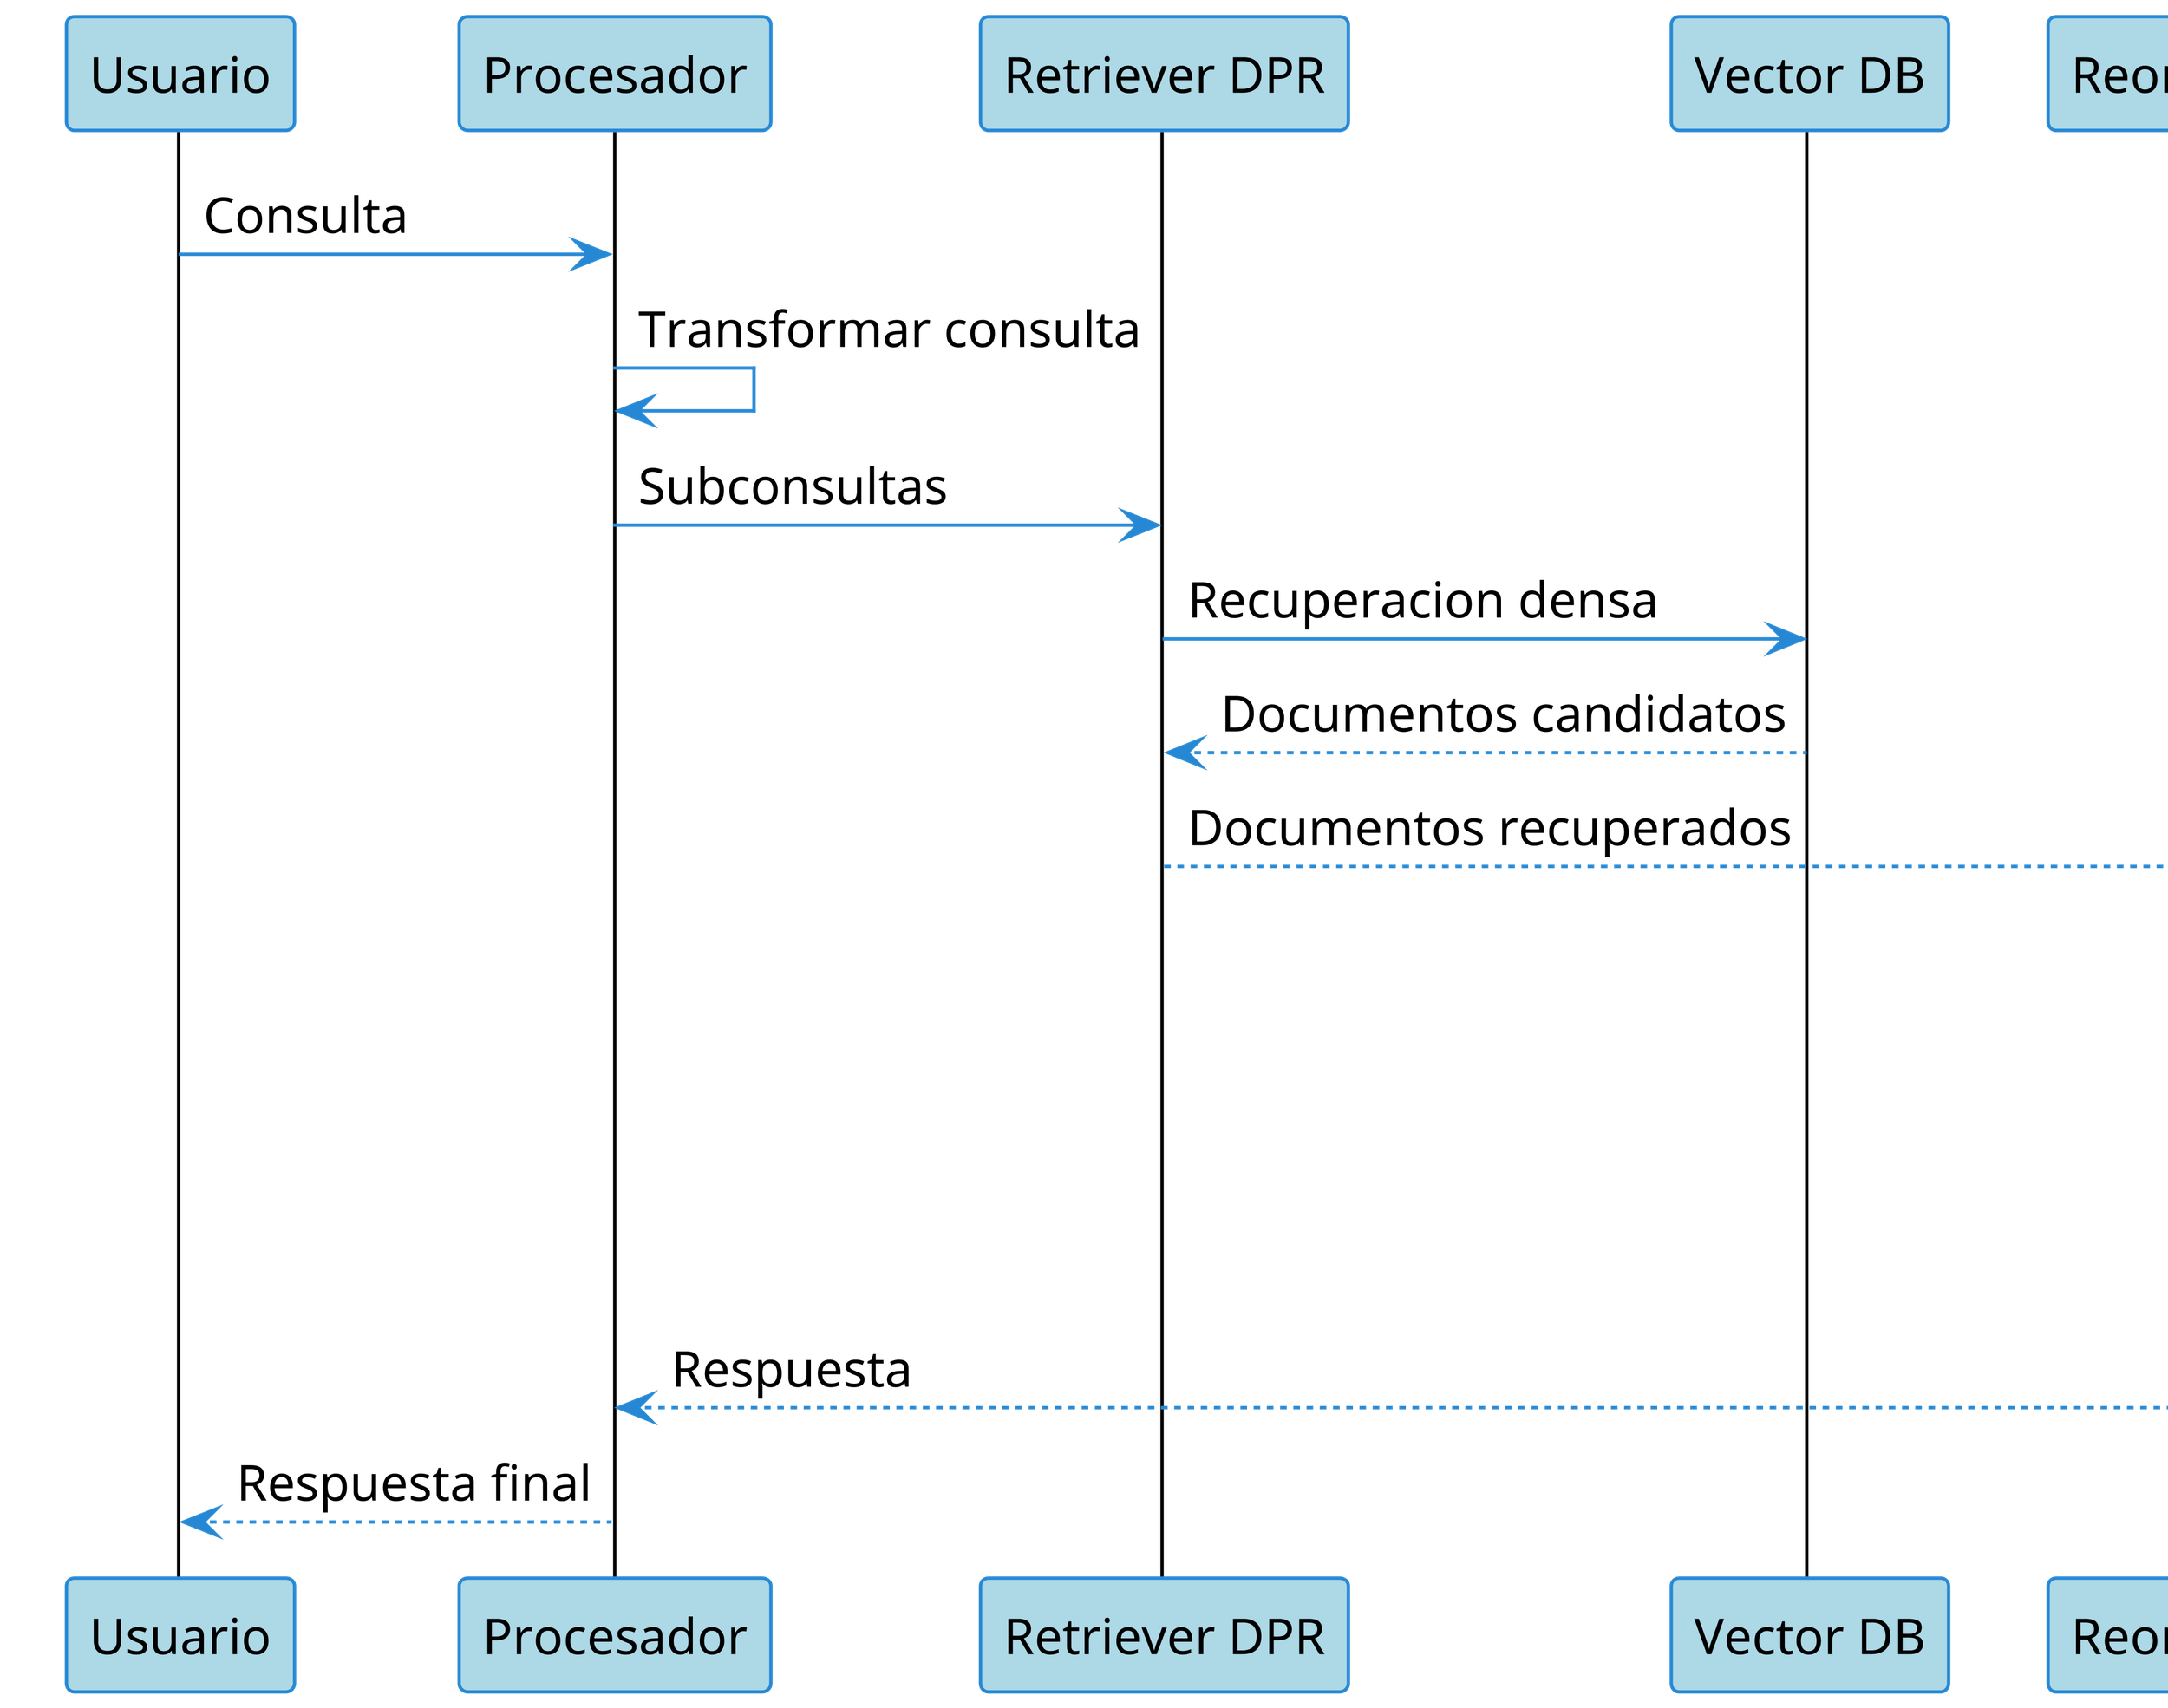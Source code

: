 @startuml 
' Mejora la legibilidad y la calidad de la imagen para documentos.
!theme plain
skinparam {
    dpi 600
    shadowing false
    backgroundColor transparent
    defaultFontName "Arial"
    defaultFontSize 15

    sequence {
        participantBorderColor #2688d4
        participantBackgroundColor #add8e6
        actorBorderColor #2688d4
        actorBackgroundColor #ffdead
    }

    arrow {
        color #2688d4
    }
}


participant "Usuario" as User
participant "Procesador" as Proc
participant "Retriever DPR" as Ret
participant "Vector DB" as DB
participant "Reordenador" as Rerank
participant "LLM CoN" as Gen

User -> Proc: Consulta
Proc -> Proc: Transformar consulta
Proc -> Ret: Subconsultas
Ret -> DB: Recuperacion densa
DB --> Ret: Documentos candidatos
Ret --> Rerank: Documentos recuperados
Rerank -> Rerank: Reordenar por relevancia
Rerank --> Gen: Documentos reordenados
Gen -> Gen: Generar con Chain of Note
Gen --> Proc: Respuesta
Proc --> User: Respuesta final

@enduml